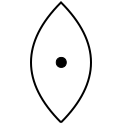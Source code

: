 <?xml version="1.0" encoding="UTF-8"?>
<dia:diagram xmlns:dia="http://www.lysator.liu.se/~alla/dia/">
  <dia:layer name="Background" visible="true">
    <dia:group>
      <dia:object type="Standard - Polygon" version="0" id="O0">
        <dia:attribute name="obj_pos">
          <dia:point val="3,0"/>
        </dia:attribute>
        <dia:attribute name="obj_bb">
          <dia:rectangle val="0,0;6,6"/>
        </dia:attribute>
        <dia:attribute name="poly_points">
          <dia:point val="3,0"/>
          <dia:point val="6,3"/>
          <dia:point val="3,6"/>
          <dia:point val="0,3"/>
        </dia:attribute>
        <dia:attribute name="line_color">
          <dia:color val="#ffffff"/>
        </dia:attribute>
        <dia:attribute name="line_width">
          <dia:real val="0"/>
        </dia:attribute>
        <dia:attribute name="show_background">
          <dia:boolean val="true"/>
        </dia:attribute>
      </dia:object>
      <dia:object type="Standard - BezierLine" version="0" id="O1">
        <dia:attribute name="obj_pos">
          <dia:point val="3,6"/>
        </dia:attribute>
        <dia:attribute name="obj_bb">
          <dia:rectangle val="2.929,-0.035;3.071,6.071"/>
        </dia:attribute>
        <dia:attribute name="bez_points">
          <dia:point val="3,6"/>
          <dia:point val="1,4"/>
          <dia:point val="1,2"/>
          <dia:point val="3,0"/>
          <dia:point val="5,2"/>
          <dia:point val="5,4"/>
          <dia:point val="3,6"/>
        </dia:attribute>
        <dia:attribute name="corner_types">
          <dia:enum val="0"/>
          <dia:enum val="2"/>
          <dia:enum val="0"/>
        </dia:attribute>
        <dia:connections>
          <dia:connection handle="0" to="O0" connection="4"/>
          <dia:connection handle="3" to="O0" connection="0"/>
          <dia:connection handle="6" to="O0" connection="4"/>
        </dia:connections>
      </dia:object>
      <dia:object type="Standard - Ellipse" version="0" id="O2">
        <dia:attribute name="obj_pos">
          <dia:point val="2.763,2.75"/>
        </dia:attribute>
        <dia:attribute name="obj_bb">
          <dia:rectangle val="2.763,2.75;3.263,3.25"/>
        </dia:attribute>
        <dia:attribute name="elem_corner">
          <dia:point val="2.763,2.75"/>
        </dia:attribute>
        <dia:attribute name="elem_width">
          <dia:real val="0.5"/>
        </dia:attribute>
        <dia:attribute name="elem_height">
          <dia:real val="0.5"/>
        </dia:attribute>
        <dia:attribute name="border_width">
          <dia:real val="0"/>
        </dia:attribute>
        <dia:attribute name="inner_color">
          <dia:color val="#000000"/>
        </dia:attribute>
      </dia:object>
    </dia:group>
  </dia:layer>
</dia:diagram>
